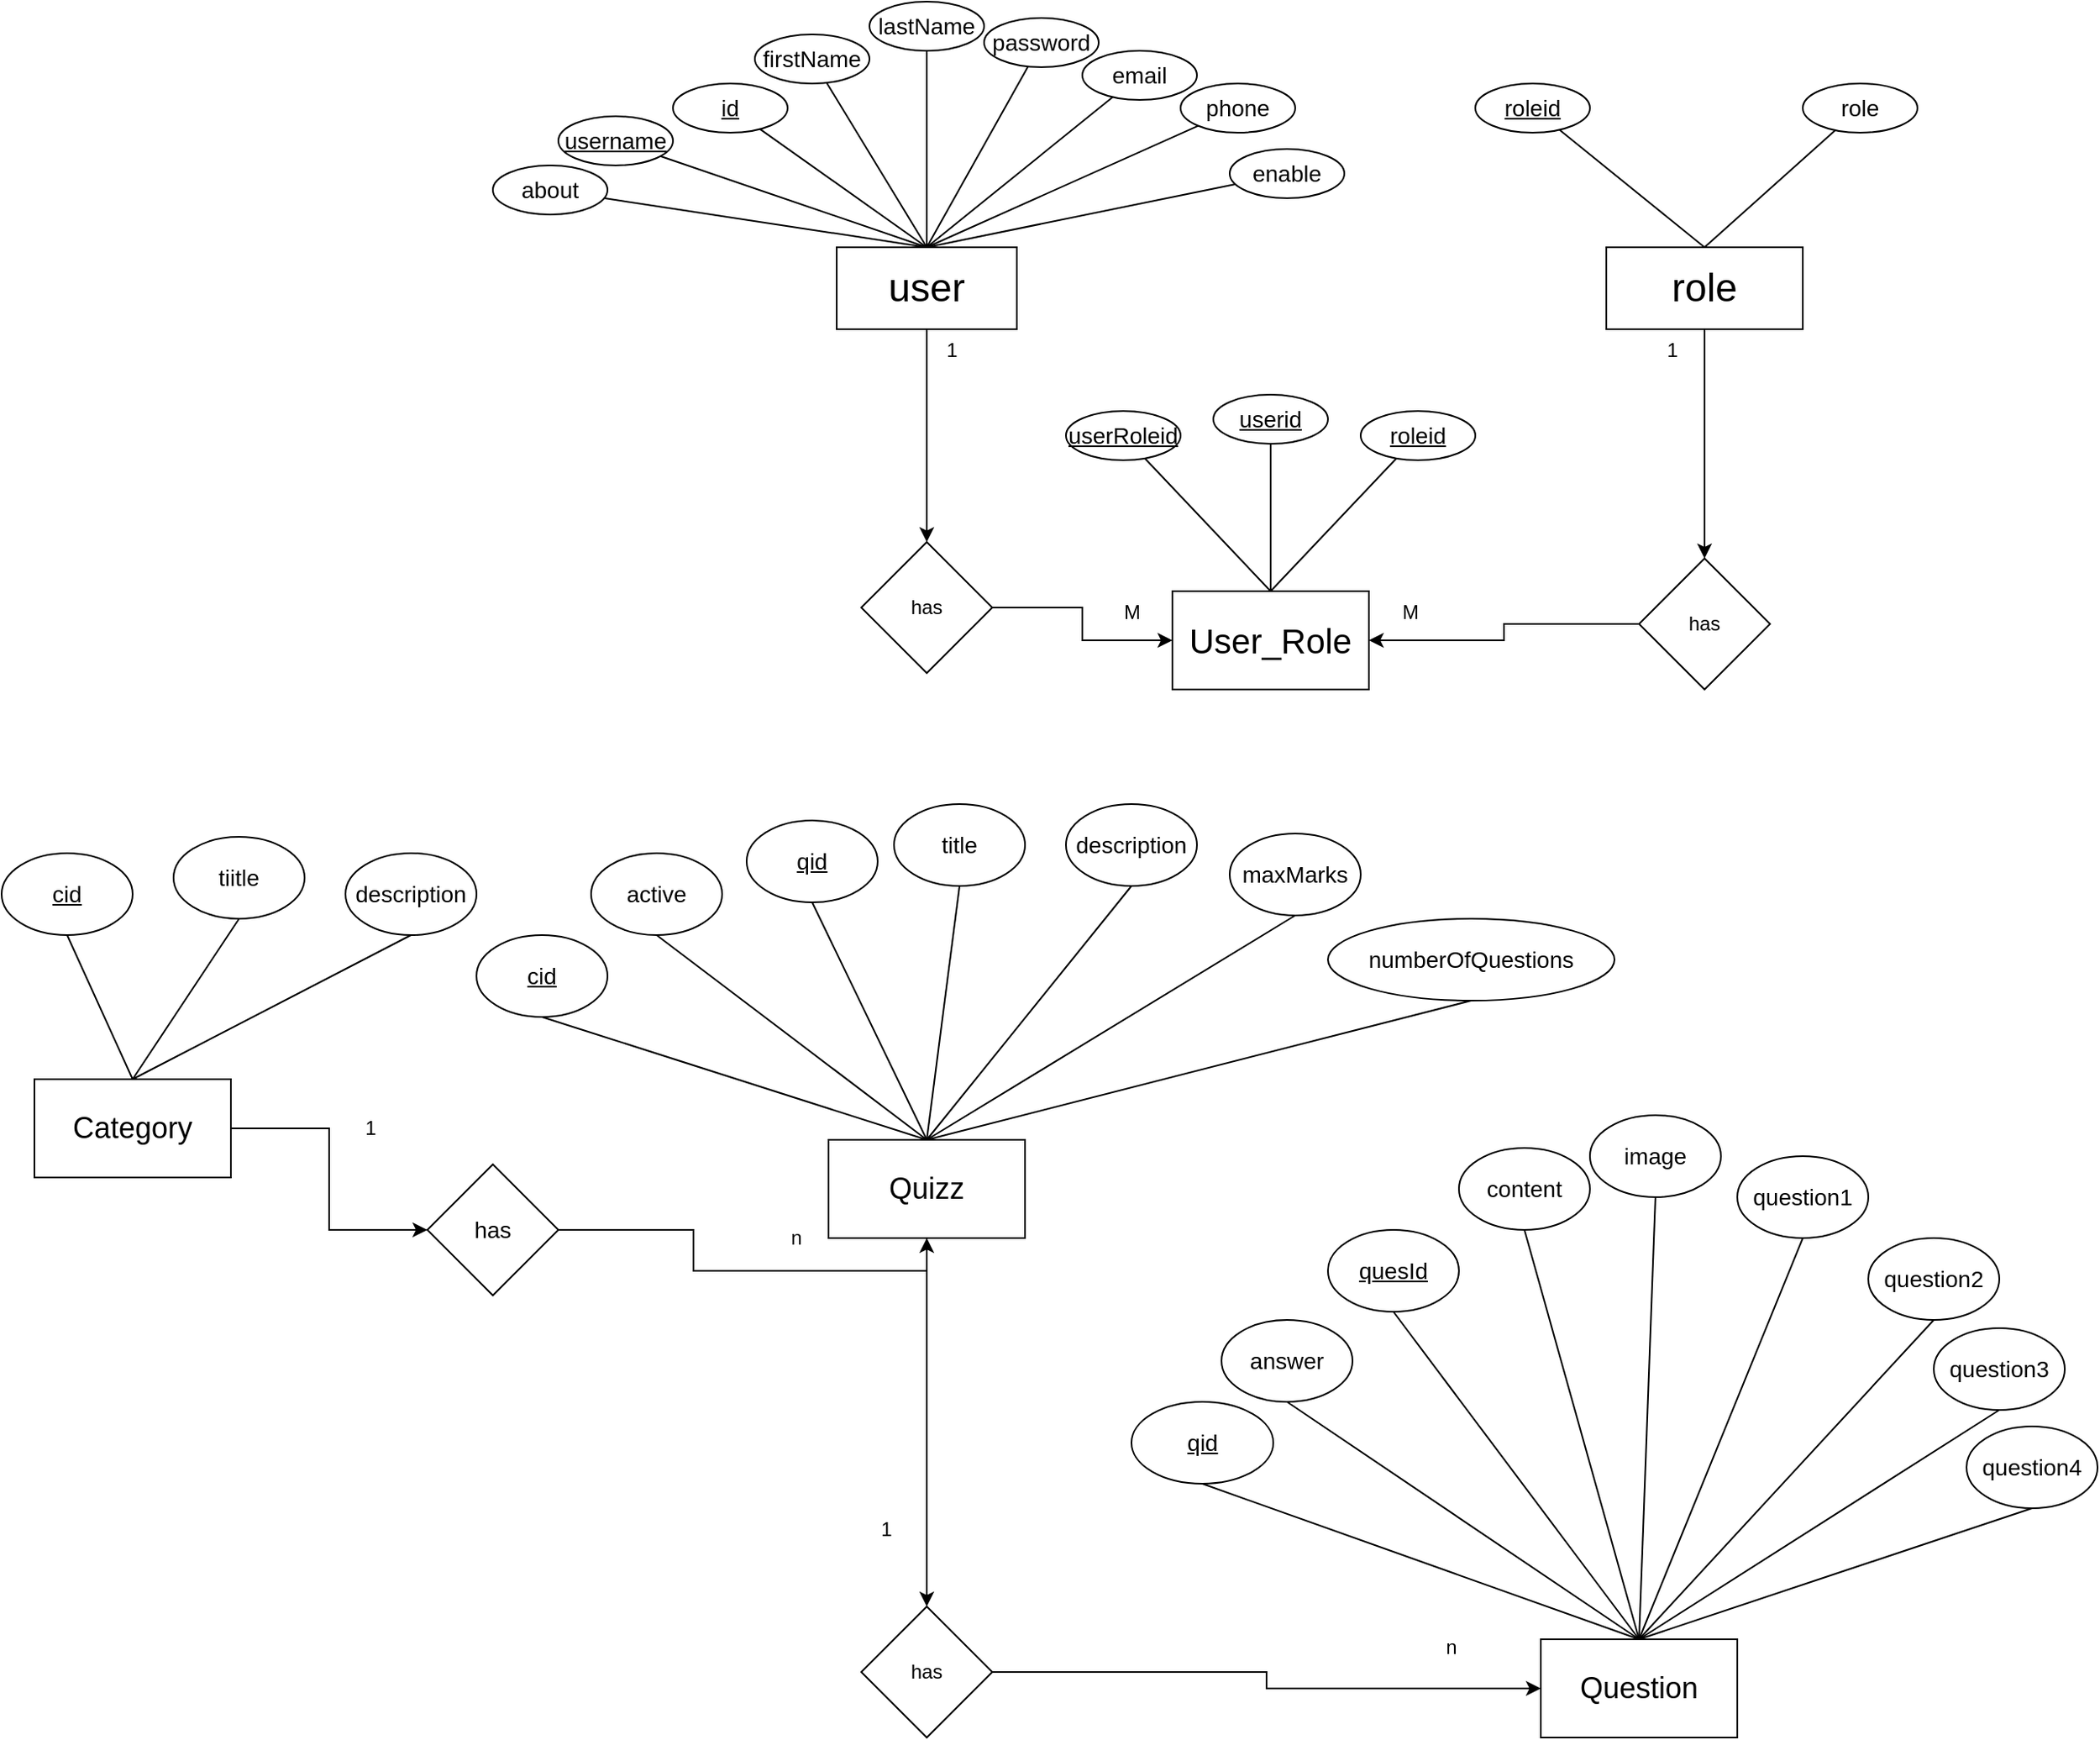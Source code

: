 <mxfile version="21.6.6" type="device">
  <diagram name="Page-1" id="e6RSpdZjhpwrV24wbYQw">
    <mxGraphModel dx="2161" dy="665" grid="1" gridSize="10" guides="1" tooltips="1" connect="1" arrows="1" fold="1" page="1" pageScale="1" pageWidth="850" pageHeight="1100" math="0" shadow="0">
      <root>
        <mxCell id="0" />
        <mxCell id="1" parent="0" />
        <mxCell id="nQUmndwmpVrXYL_q97KW-48" style="edgeStyle=orthogonalEdgeStyle;rounded=0;orthogonalLoop=1;jettySize=auto;html=1;entryX=0.5;entryY=0;entryDx=0;entryDy=0;" parent="1" source="nQUmndwmpVrXYL_q97KW-1" target="nQUmndwmpVrXYL_q97KW-36" edge="1">
          <mxGeometry relative="1" as="geometry" />
        </mxCell>
        <mxCell id="nQUmndwmpVrXYL_q97KW-1" value="&lt;font style=&quot;font-size: 24px;&quot;&gt;user&lt;/font&gt;" style="rounded=0;whiteSpace=wrap;html=1;" parent="1" vertex="1">
          <mxGeometry x="100" y="150" width="110" height="50" as="geometry" />
        </mxCell>
        <mxCell id="nQUmndwmpVrXYL_q97KW-2" value="&lt;u&gt;&lt;font style=&quot;font-size: 14px;&quot;&gt;id&lt;/font&gt;&lt;/u&gt;" style="ellipse;whiteSpace=wrap;html=1;" parent="1" vertex="1">
          <mxGeometry y="50" width="70" height="30" as="geometry" />
        </mxCell>
        <mxCell id="nQUmndwmpVrXYL_q97KW-3" value="" style="endArrow=none;html=1;rounded=0;exitX=0.5;exitY=0;exitDx=0;exitDy=0;" parent="1" source="nQUmndwmpVrXYL_q97KW-1" target="nQUmndwmpVrXYL_q97KW-2" edge="1">
          <mxGeometry width="50" height="50" relative="1" as="geometry">
            <mxPoint x="80" y="140" as="sourcePoint" />
            <mxPoint x="70" y="110" as="targetPoint" />
            <Array as="points" />
          </mxGeometry>
        </mxCell>
        <mxCell id="nQUmndwmpVrXYL_q97KW-4" value="&lt;font style=&quot;font-size: 14px;&quot;&gt;firstName&lt;/font&gt;" style="ellipse;whiteSpace=wrap;html=1;" parent="1" vertex="1">
          <mxGeometry x="50" y="20" width="70" height="30" as="geometry" />
        </mxCell>
        <mxCell id="nQUmndwmpVrXYL_q97KW-5" value="" style="endArrow=none;html=1;rounded=0;exitX=0.5;exitY=0;exitDx=0;exitDy=0;" parent="1" source="nQUmndwmpVrXYL_q97KW-1" target="nQUmndwmpVrXYL_q97KW-4" edge="1">
          <mxGeometry width="50" height="50" relative="1" as="geometry">
            <mxPoint x="120" y="130" as="sourcePoint" />
            <mxPoint x="140" y="80" as="targetPoint" />
            <Array as="points" />
          </mxGeometry>
        </mxCell>
        <mxCell id="nQUmndwmpVrXYL_q97KW-6" value="&lt;font style=&quot;font-size: 14px;&quot;&gt;lastName&lt;/font&gt;" style="ellipse;whiteSpace=wrap;html=1;" parent="1" vertex="1">
          <mxGeometry x="120" width="70" height="30" as="geometry" />
        </mxCell>
        <mxCell id="nQUmndwmpVrXYL_q97KW-7" value="" style="endArrow=none;html=1;rounded=0;exitX=0.5;exitY=0;exitDx=0;exitDy=0;" parent="1" source="nQUmndwmpVrXYL_q97KW-1" target="nQUmndwmpVrXYL_q97KW-6" edge="1">
          <mxGeometry width="50" height="50" relative="1" as="geometry">
            <mxPoint x="180" y="140" as="sourcePoint" />
            <mxPoint x="200" y="60" as="targetPoint" />
            <Array as="points" />
          </mxGeometry>
        </mxCell>
        <mxCell id="nQUmndwmpVrXYL_q97KW-8" value="&lt;font style=&quot;font-size: 14px;&quot;&gt;password&lt;/font&gt;" style="ellipse;whiteSpace=wrap;html=1;" parent="1" vertex="1">
          <mxGeometry x="190" y="10" width="70" height="30" as="geometry" />
        </mxCell>
        <mxCell id="nQUmndwmpVrXYL_q97KW-9" value="" style="endArrow=none;html=1;rounded=0;exitX=0.5;exitY=0;exitDx=0;exitDy=0;" parent="1" source="nQUmndwmpVrXYL_q97KW-1" target="nQUmndwmpVrXYL_q97KW-8" edge="1">
          <mxGeometry width="50" height="50" relative="1" as="geometry">
            <mxPoint x="210" y="130" as="sourcePoint" />
            <mxPoint x="270" y="50" as="targetPoint" />
            <Array as="points" />
          </mxGeometry>
        </mxCell>
        <mxCell id="nQUmndwmpVrXYL_q97KW-10" value="&lt;font style=&quot;font-size: 14px;&quot;&gt;email&lt;/font&gt;" style="ellipse;whiteSpace=wrap;html=1;" parent="1" vertex="1">
          <mxGeometry x="250" y="30" width="70" height="30" as="geometry" />
        </mxCell>
        <mxCell id="nQUmndwmpVrXYL_q97KW-11" value="" style="endArrow=none;html=1;rounded=0;exitX=0.5;exitY=0;exitDx=0;exitDy=0;" parent="1" source="nQUmndwmpVrXYL_q97KW-1" target="nQUmndwmpVrXYL_q97KW-10" edge="1">
          <mxGeometry width="50" height="50" relative="1" as="geometry">
            <mxPoint x="240" y="130" as="sourcePoint" />
            <mxPoint x="280" y="60" as="targetPoint" />
            <Array as="points" />
          </mxGeometry>
        </mxCell>
        <mxCell id="nQUmndwmpVrXYL_q97KW-12" value="&lt;font style=&quot;font-size: 14px;&quot;&gt;phone&lt;/font&gt;" style="ellipse;whiteSpace=wrap;html=1;" parent="1" vertex="1">
          <mxGeometry x="310" y="50" width="70" height="30" as="geometry" />
        </mxCell>
        <mxCell id="nQUmndwmpVrXYL_q97KW-13" value="" style="endArrow=none;html=1;rounded=0;exitX=0.5;exitY=0;exitDx=0;exitDy=0;" parent="1" source="nQUmndwmpVrXYL_q97KW-1" target="nQUmndwmpVrXYL_q97KW-12" edge="1">
          <mxGeometry width="50" height="50" relative="1" as="geometry">
            <mxPoint x="250" y="170" as="sourcePoint" />
            <mxPoint x="392" y="50" as="targetPoint" />
            <Array as="points" />
          </mxGeometry>
        </mxCell>
        <mxCell id="nQUmndwmpVrXYL_q97KW-14" value="&lt;font style=&quot;font-size: 14px;&quot;&gt;&lt;u&gt;username&lt;/u&gt;&lt;/font&gt;" style="ellipse;whiteSpace=wrap;html=1;" parent="1" vertex="1">
          <mxGeometry x="-70" y="70" width="70" height="30" as="geometry" />
        </mxCell>
        <mxCell id="nQUmndwmpVrXYL_q97KW-15" value="" style="endArrow=none;html=1;rounded=0;exitX=0.5;exitY=0;exitDx=0;exitDy=0;" parent="1" source="nQUmndwmpVrXYL_q97KW-1" target="nQUmndwmpVrXYL_q97KW-14" edge="1">
          <mxGeometry width="50" height="50" relative="1" as="geometry">
            <mxPoint x="60" y="170" as="sourcePoint" />
            <mxPoint x="402" y="60" as="targetPoint" />
            <Array as="points" />
          </mxGeometry>
        </mxCell>
        <mxCell id="nQUmndwmpVrXYL_q97KW-16" value="&lt;font style=&quot;font-size: 14px;&quot;&gt;enable&lt;/font&gt;" style="ellipse;whiteSpace=wrap;html=1;" parent="1" vertex="1">
          <mxGeometry x="340" y="90" width="70" height="30" as="geometry" />
        </mxCell>
        <mxCell id="nQUmndwmpVrXYL_q97KW-17" value="" style="endArrow=none;html=1;rounded=0;exitX=0.5;exitY=0;exitDx=0;exitDy=0;" parent="1" source="nQUmndwmpVrXYL_q97KW-1" target="nQUmndwmpVrXYL_q97KW-16" edge="1">
          <mxGeometry width="50" height="50" relative="1" as="geometry">
            <mxPoint x="280" y="170" as="sourcePoint" />
            <mxPoint x="507" y="50" as="targetPoint" />
            <Array as="points" />
          </mxGeometry>
        </mxCell>
        <mxCell id="nQUmndwmpVrXYL_q97KW-18" value="&lt;font style=&quot;font-size: 14px;&quot;&gt;about&lt;/font&gt;" style="ellipse;whiteSpace=wrap;html=1;" parent="1" vertex="1">
          <mxGeometry x="-110" y="100" width="70" height="30" as="geometry" />
        </mxCell>
        <mxCell id="nQUmndwmpVrXYL_q97KW-19" value="" style="endArrow=none;html=1;rounded=0;exitX=0.5;exitY=0;exitDx=0;exitDy=0;" parent="1" source="nQUmndwmpVrXYL_q97KW-1" target="nQUmndwmpVrXYL_q97KW-18" edge="1">
          <mxGeometry width="50" height="50" relative="1" as="geometry">
            <mxPoint x="147.5" y="190" as="sourcePoint" />
            <mxPoint x="394.5" y="100" as="targetPoint" />
            <Array as="points" />
          </mxGeometry>
        </mxCell>
        <mxCell id="nQUmndwmpVrXYL_q97KW-51" style="edgeStyle=orthogonalEdgeStyle;rounded=0;orthogonalLoop=1;jettySize=auto;html=1;" parent="1" source="nQUmndwmpVrXYL_q97KW-20" target="nQUmndwmpVrXYL_q97KW-49" edge="1">
          <mxGeometry relative="1" as="geometry" />
        </mxCell>
        <mxCell id="nQUmndwmpVrXYL_q97KW-20" value="&lt;font style=&quot;font-size: 24px;&quot;&gt;role&lt;/font&gt;" style="rounded=0;whiteSpace=wrap;html=1;" parent="1" vertex="1">
          <mxGeometry x="570" y="150" width="120" height="50" as="geometry" />
        </mxCell>
        <mxCell id="nQUmndwmpVrXYL_q97KW-21" value="&lt;u&gt;&lt;font style=&quot;font-size: 14px;&quot;&gt;roleid&lt;/font&gt;&lt;/u&gt;" style="ellipse;whiteSpace=wrap;html=1;" parent="1" vertex="1">
          <mxGeometry x="490" y="50" width="70" height="30" as="geometry" />
        </mxCell>
        <mxCell id="nQUmndwmpVrXYL_q97KW-22" value="" style="endArrow=none;html=1;rounded=0;exitX=0.5;exitY=0;exitDx=0;exitDy=0;" parent="1" source="nQUmndwmpVrXYL_q97KW-20" target="nQUmndwmpVrXYL_q97KW-21" edge="1">
          <mxGeometry width="50" height="50" relative="1" as="geometry">
            <mxPoint x="570" y="220" as="sourcePoint" />
            <mxPoint x="540" y="170" as="targetPoint" />
            <Array as="points" />
          </mxGeometry>
        </mxCell>
        <mxCell id="nQUmndwmpVrXYL_q97KW-23" value="&lt;span style=&quot;font-size: 14px;&quot;&gt;role&lt;/span&gt;" style="ellipse;whiteSpace=wrap;html=1;" parent="1" vertex="1">
          <mxGeometry x="690" y="50" width="70" height="30" as="geometry" />
        </mxCell>
        <mxCell id="nQUmndwmpVrXYL_q97KW-24" value="" style="endArrow=none;html=1;rounded=0;exitX=0.5;exitY=0;exitDx=0;exitDy=0;" parent="1" source="nQUmndwmpVrXYL_q97KW-20" target="nQUmndwmpVrXYL_q97KW-23" edge="1">
          <mxGeometry width="50" height="50" relative="1" as="geometry">
            <mxPoint x="700" y="220" as="sourcePoint" />
            <mxPoint x="670" y="170" as="targetPoint" />
            <Array as="points" />
          </mxGeometry>
        </mxCell>
        <mxCell id="nQUmndwmpVrXYL_q97KW-26" value="&lt;font style=&quot;font-size: 21px;&quot;&gt;User_Role&lt;/font&gt;" style="rounded=0;whiteSpace=wrap;html=1;" parent="1" vertex="1">
          <mxGeometry x="305" y="360" width="120" height="60" as="geometry" />
        </mxCell>
        <mxCell id="nQUmndwmpVrXYL_q97KW-29" value="&lt;u&gt;&lt;font style=&quot;font-size: 14px;&quot;&gt;userid&lt;/font&gt;&lt;/u&gt;" style="ellipse;whiteSpace=wrap;html=1;" parent="1" vertex="1">
          <mxGeometry x="330" y="240" width="70" height="30" as="geometry" />
        </mxCell>
        <mxCell id="nQUmndwmpVrXYL_q97KW-30" value="" style="endArrow=none;html=1;rounded=0;exitX=0.5;exitY=0;exitDx=0;exitDy=0;" parent="1" source="nQUmndwmpVrXYL_q97KW-26" target="nQUmndwmpVrXYL_q97KW-29" edge="1">
          <mxGeometry width="50" height="50" relative="1" as="geometry">
            <mxPoint x="400" y="280" as="sourcePoint" />
            <mxPoint x="550" y="180" as="targetPoint" />
            <Array as="points" />
          </mxGeometry>
        </mxCell>
        <mxCell id="nQUmndwmpVrXYL_q97KW-31" value="&lt;u&gt;&lt;font style=&quot;font-size: 14px;&quot;&gt;userRoleid&lt;/font&gt;&lt;/u&gt;" style="ellipse;whiteSpace=wrap;html=1;" parent="1" vertex="1">
          <mxGeometry x="240" y="250" width="70" height="30" as="geometry" />
        </mxCell>
        <mxCell id="nQUmndwmpVrXYL_q97KW-32" value="" style="endArrow=none;html=1;rounded=0;exitX=0.5;exitY=0;exitDx=0;exitDy=0;" parent="1" source="nQUmndwmpVrXYL_q97KW-26" target="nQUmndwmpVrXYL_q97KW-31" edge="1">
          <mxGeometry width="50" height="50" relative="1" as="geometry">
            <mxPoint x="360" y="370" as="sourcePoint" />
            <mxPoint x="270" y="380" as="targetPoint" />
            <Array as="points" />
          </mxGeometry>
        </mxCell>
        <mxCell id="nQUmndwmpVrXYL_q97KW-34" value="&lt;u&gt;&lt;font style=&quot;font-size: 14px;&quot;&gt;roleid&lt;/font&gt;&lt;/u&gt;" style="ellipse;whiteSpace=wrap;html=1;" parent="1" vertex="1">
          <mxGeometry x="420" y="250" width="70" height="30" as="geometry" />
        </mxCell>
        <mxCell id="nQUmndwmpVrXYL_q97KW-35" value="" style="endArrow=none;html=1;rounded=0;exitX=0.5;exitY=0;exitDx=0;exitDy=0;" parent="1" source="nQUmndwmpVrXYL_q97KW-26" target="nQUmndwmpVrXYL_q97KW-34" edge="1">
          <mxGeometry width="50" height="50" relative="1" as="geometry">
            <mxPoint x="445" y="370" as="sourcePoint" />
            <mxPoint x="630" y="190" as="targetPoint" />
            <Array as="points" />
          </mxGeometry>
        </mxCell>
        <mxCell id="nQUmndwmpVrXYL_q97KW-37" value="" style="edgeStyle=orthogonalEdgeStyle;rounded=0;orthogonalLoop=1;jettySize=auto;html=1;" parent="1" source="nQUmndwmpVrXYL_q97KW-36" target="nQUmndwmpVrXYL_q97KW-26" edge="1">
          <mxGeometry relative="1" as="geometry" />
        </mxCell>
        <mxCell id="nQUmndwmpVrXYL_q97KW-36" value="has" style="rhombus;whiteSpace=wrap;html=1;" parent="1" vertex="1">
          <mxGeometry x="115" y="330" width="80" height="80" as="geometry" />
        </mxCell>
        <mxCell id="nQUmndwmpVrXYL_q97KW-50" style="edgeStyle=orthogonalEdgeStyle;rounded=0;orthogonalLoop=1;jettySize=auto;html=1;entryX=1;entryY=0.5;entryDx=0;entryDy=0;" parent="1" source="nQUmndwmpVrXYL_q97KW-49" target="nQUmndwmpVrXYL_q97KW-26" edge="1">
          <mxGeometry relative="1" as="geometry" />
        </mxCell>
        <mxCell id="nQUmndwmpVrXYL_q97KW-49" value="has" style="rhombus;whiteSpace=wrap;html=1;" parent="1" vertex="1">
          <mxGeometry x="590" y="340" width="80" height="80" as="geometry" />
        </mxCell>
        <mxCell id="nQUmndwmpVrXYL_q97KW-52" value="1" style="text;html=1;align=center;verticalAlign=middle;resizable=0;points=[];autosize=1;strokeColor=none;fillColor=none;" parent="1" vertex="1">
          <mxGeometry x="155" y="198" width="30" height="30" as="geometry" />
        </mxCell>
        <mxCell id="nQUmndwmpVrXYL_q97KW-53" value="M" style="text;html=1;align=center;verticalAlign=middle;resizable=0;points=[];autosize=1;strokeColor=none;fillColor=none;" parent="1" vertex="1">
          <mxGeometry x="265" y="358" width="30" height="30" as="geometry" />
        </mxCell>
        <mxCell id="nQUmndwmpVrXYL_q97KW-54" value="1" style="text;html=1;align=center;verticalAlign=middle;resizable=0;points=[];autosize=1;strokeColor=none;fillColor=none;" parent="1" vertex="1">
          <mxGeometry x="595" y="198" width="30" height="30" as="geometry" />
        </mxCell>
        <mxCell id="nQUmndwmpVrXYL_q97KW-55" value="M" style="text;html=1;align=center;verticalAlign=middle;resizable=0;points=[];autosize=1;strokeColor=none;fillColor=none;" parent="1" vertex="1">
          <mxGeometry x="435" y="358" width="30" height="30" as="geometry" />
        </mxCell>
        <mxCell id="7S7_Ay9Lple5u5DJhQXT-35" style="edgeStyle=orthogonalEdgeStyle;rounded=0;orthogonalLoop=1;jettySize=auto;html=1;entryX=0;entryY=0.5;entryDx=0;entryDy=0;" edge="1" parent="1" source="7S7_Ay9Lple5u5DJhQXT-2" target="7S7_Ay9Lple5u5DJhQXT-30">
          <mxGeometry relative="1" as="geometry" />
        </mxCell>
        <mxCell id="7S7_Ay9Lple5u5DJhQXT-2" value="&lt;font style=&quot;font-size: 18px;&quot;&gt;Category&lt;/font&gt;" style="whiteSpace=wrap;html=1;" vertex="1" parent="1">
          <mxGeometry x="-390" y="658" width="120" height="60" as="geometry" />
        </mxCell>
        <mxCell id="7S7_Ay9Lple5u5DJhQXT-3" value="&lt;font style=&quot;font-size: 14px;&quot;&gt;&lt;u&gt;cid&lt;/u&gt;&lt;/font&gt;" style="ellipse;whiteSpace=wrap;html=1;" vertex="1" parent="1">
          <mxGeometry x="-410" y="520" width="80" height="50" as="geometry" />
        </mxCell>
        <mxCell id="7S7_Ay9Lple5u5DJhQXT-5" value="" style="endArrow=none;html=1;rounded=0;exitX=0.5;exitY=1;exitDx=0;exitDy=0;entryX=0.5;entryY=0;entryDx=0;entryDy=0;" edge="1" parent="1" source="7S7_Ay9Lple5u5DJhQXT-3" target="7S7_Ay9Lple5u5DJhQXT-2">
          <mxGeometry width="50" height="50" relative="1" as="geometry">
            <mxPoint x="-340" y="600" as="sourcePoint" />
            <mxPoint x="-290" y="640" as="targetPoint" />
          </mxGeometry>
        </mxCell>
        <mxCell id="7S7_Ay9Lple5u5DJhQXT-7" value="&lt;font style=&quot;font-size: 14px;&quot;&gt;description&lt;/font&gt;" style="ellipse;whiteSpace=wrap;html=1;" vertex="1" parent="1">
          <mxGeometry x="-200" y="520" width="80" height="50" as="geometry" />
        </mxCell>
        <mxCell id="7S7_Ay9Lple5u5DJhQXT-8" value="" style="endArrow=none;html=1;rounded=0;exitX=0.5;exitY=1;exitDx=0;exitDy=0;entryX=0.5;entryY=0;entryDx=0;entryDy=0;" edge="1" source="7S7_Ay9Lple5u5DJhQXT-7" parent="1" target="7S7_Ay9Lple5u5DJhQXT-2">
          <mxGeometry width="50" height="50" relative="1" as="geometry">
            <mxPoint x="-190" y="590" as="sourcePoint" />
            <mxPoint x="-260" y="640" as="targetPoint" />
          </mxGeometry>
        </mxCell>
        <mxCell id="7S7_Ay9Lple5u5DJhQXT-9" value="&lt;font style=&quot;font-size: 14px;&quot;&gt;tiitle&lt;/font&gt;" style="ellipse;whiteSpace=wrap;html=1;" vertex="1" parent="1">
          <mxGeometry x="-305" y="510" width="80" height="50" as="geometry" />
        </mxCell>
        <mxCell id="7S7_Ay9Lple5u5DJhQXT-10" value="" style="endArrow=none;html=1;rounded=0;exitX=0.5;exitY=1;exitDx=0;exitDy=0;entryX=0.5;entryY=0;entryDx=0;entryDy=0;" edge="1" source="7S7_Ay9Lple5u5DJhQXT-9" parent="1" target="7S7_Ay9Lple5u5DJhQXT-2">
          <mxGeometry width="50" height="50" relative="1" as="geometry">
            <mxPoint y="585" as="sourcePoint" />
            <mxPoint x="-290" y="660" as="targetPoint" />
          </mxGeometry>
        </mxCell>
        <mxCell id="7S7_Ay9Lple5u5DJhQXT-68" style="edgeStyle=orthogonalEdgeStyle;rounded=0;orthogonalLoop=1;jettySize=auto;html=1;entryX=0.5;entryY=0;entryDx=0;entryDy=0;" edge="1" parent="1" source="7S7_Ay9Lple5u5DJhQXT-13" target="7S7_Ay9Lple5u5DJhQXT-66">
          <mxGeometry relative="1" as="geometry" />
        </mxCell>
        <mxCell id="7S7_Ay9Lple5u5DJhQXT-13" value="&lt;font style=&quot;font-size: 18px;&quot;&gt;Quizz&lt;/font&gt;" style="whiteSpace=wrap;html=1;" vertex="1" parent="1">
          <mxGeometry x="95" y="695" width="120" height="60" as="geometry" />
        </mxCell>
        <mxCell id="7S7_Ay9Lple5u5DJhQXT-14" value="&lt;font style=&quot;font-size: 14px;&quot;&gt;&lt;u&gt;qid&lt;/u&gt;&lt;/font&gt;" style="ellipse;whiteSpace=wrap;html=1;" vertex="1" parent="1">
          <mxGeometry x="45" y="500" width="80" height="50" as="geometry" />
        </mxCell>
        <mxCell id="7S7_Ay9Lple5u5DJhQXT-15" value="" style="endArrow=none;html=1;rounded=0;exitX=0.5;exitY=1;exitDx=0;exitDy=0;entryX=0.5;entryY=0;entryDx=0;entryDy=0;" edge="1" source="7S7_Ay9Lple5u5DJhQXT-14" parent="1" target="7S7_Ay9Lple5u5DJhQXT-13">
          <mxGeometry width="50" height="50" relative="1" as="geometry">
            <mxPoint x="212.25" y="618" as="sourcePoint" />
            <mxPoint x="292.25" y="658" as="targetPoint" />
          </mxGeometry>
        </mxCell>
        <mxCell id="7S7_Ay9Lple5u5DJhQXT-16" value="&lt;font style=&quot;font-size: 14px;&quot;&gt;title&lt;/font&gt;" style="ellipse;whiteSpace=wrap;html=1;" vertex="1" parent="1">
          <mxGeometry x="135" y="490" width="80" height="50" as="geometry" />
        </mxCell>
        <mxCell id="7S7_Ay9Lple5u5DJhQXT-17" value="" style="endArrow=none;html=1;rounded=0;exitX=0.5;exitY=1;exitDx=0;exitDy=0;entryX=0.5;entryY=0;entryDx=0;entryDy=0;" edge="1" source="7S7_Ay9Lple5u5DJhQXT-16" parent="1" target="7S7_Ay9Lple5u5DJhQXT-13">
          <mxGeometry width="50" height="50" relative="1" as="geometry">
            <mxPoint x="222.25" y="628" as="sourcePoint" />
            <mxPoint x="292.25" y="658" as="targetPoint" />
          </mxGeometry>
        </mxCell>
        <mxCell id="7S7_Ay9Lple5u5DJhQXT-18" value="&lt;font style=&quot;font-size: 14px;&quot;&gt;description&lt;/font&gt;" style="ellipse;whiteSpace=wrap;html=1;" vertex="1" parent="1">
          <mxGeometry x="240" y="490" width="80" height="50" as="geometry" />
        </mxCell>
        <mxCell id="7S7_Ay9Lple5u5DJhQXT-19" value="" style="endArrow=none;html=1;rounded=0;exitX=0.5;exitY=1;exitDx=0;exitDy=0;entryX=0.5;entryY=0;entryDx=0;entryDy=0;" edge="1" source="7S7_Ay9Lple5u5DJhQXT-18" parent="1" target="7S7_Ay9Lple5u5DJhQXT-13">
          <mxGeometry width="50" height="50" relative="1" as="geometry">
            <mxPoint x="362.25" y="608" as="sourcePoint" />
            <mxPoint x="290" y="700" as="targetPoint" />
          </mxGeometry>
        </mxCell>
        <mxCell id="7S7_Ay9Lple5u5DJhQXT-20" value="&lt;font style=&quot;font-size: 14px;&quot;&gt;maxMarks&lt;/font&gt;" style="ellipse;whiteSpace=wrap;html=1;" vertex="1" parent="1">
          <mxGeometry x="340" y="508" width="80" height="50" as="geometry" />
        </mxCell>
        <mxCell id="7S7_Ay9Lple5u5DJhQXT-21" value="" style="endArrow=none;html=1;rounded=0;exitX=0.5;exitY=1;exitDx=0;exitDy=0;entryX=0.5;entryY=0;entryDx=0;entryDy=0;" edge="1" source="7S7_Ay9Lple5u5DJhQXT-20" parent="1" target="7S7_Ay9Lple5u5DJhQXT-13">
          <mxGeometry width="50" height="50" relative="1" as="geometry">
            <mxPoint x="372.25" y="618" as="sourcePoint" />
            <mxPoint x="292.25" y="658" as="targetPoint" />
          </mxGeometry>
        </mxCell>
        <mxCell id="7S7_Ay9Lple5u5DJhQXT-22" value="&lt;font style=&quot;font-size: 14px;&quot;&gt;numberOfQuestions&lt;/font&gt;" style="ellipse;whiteSpace=wrap;html=1;" vertex="1" parent="1">
          <mxGeometry x="400" y="560" width="175" height="50" as="geometry" />
        </mxCell>
        <mxCell id="7S7_Ay9Lple5u5DJhQXT-23" value="" style="endArrow=none;html=1;rounded=0;exitX=0.5;exitY=1;exitDx=0;exitDy=0;entryX=0.5;entryY=0;entryDx=0;entryDy=0;" edge="1" source="7S7_Ay9Lple5u5DJhQXT-22" parent="1" target="7S7_Ay9Lple5u5DJhQXT-13">
          <mxGeometry width="50" height="50" relative="1" as="geometry">
            <mxPoint x="492.25" y="583" as="sourcePoint" />
            <mxPoint x="292.25" y="658" as="targetPoint" />
          </mxGeometry>
        </mxCell>
        <mxCell id="7S7_Ay9Lple5u5DJhQXT-26" value="&lt;span style=&quot;font-size: 14px;&quot;&gt;active&lt;/span&gt;" style="ellipse;whiteSpace=wrap;html=1;" vertex="1" parent="1">
          <mxGeometry x="-50" y="520" width="80" height="50" as="geometry" />
        </mxCell>
        <mxCell id="7S7_Ay9Lple5u5DJhQXT-27" value="" style="endArrow=none;html=1;rounded=0;exitX=0.5;exitY=1;exitDx=0;exitDy=0;entryX=0.5;entryY=0;entryDx=0;entryDy=0;" edge="1" source="7S7_Ay9Lple5u5DJhQXT-26" parent="1" target="7S7_Ay9Lple5u5DJhQXT-13">
          <mxGeometry width="50" height="50" relative="1" as="geometry">
            <mxPoint x="547.25" y="648" as="sourcePoint" />
            <mxPoint x="487.25" y="698" as="targetPoint" />
          </mxGeometry>
        </mxCell>
        <mxCell id="7S7_Ay9Lple5u5DJhQXT-28" value="&lt;span style=&quot;font-size: 14px;&quot;&gt;&lt;u&gt;cid&lt;/u&gt;&lt;/span&gt;" style="ellipse;whiteSpace=wrap;html=1;" vertex="1" parent="1">
          <mxGeometry x="-120" y="570" width="80" height="50" as="geometry" />
        </mxCell>
        <mxCell id="7S7_Ay9Lple5u5DJhQXT-29" value="" style="endArrow=none;html=1;rounded=0;exitX=0.5;exitY=1;exitDx=0;exitDy=0;entryX=0.5;entryY=0;entryDx=0;entryDy=0;" edge="1" source="7S7_Ay9Lple5u5DJhQXT-28" parent="1" target="7S7_Ay9Lple5u5DJhQXT-13">
          <mxGeometry width="50" height="50" relative="1" as="geometry">
            <mxPoint x="475.25" y="698" as="sourcePoint" />
            <mxPoint x="292.25" y="658" as="targetPoint" />
          </mxGeometry>
        </mxCell>
        <mxCell id="7S7_Ay9Lple5u5DJhQXT-37" style="edgeStyle=orthogonalEdgeStyle;rounded=0;orthogonalLoop=1;jettySize=auto;html=1;entryX=0.5;entryY=1;entryDx=0;entryDy=0;" edge="1" parent="1" source="7S7_Ay9Lple5u5DJhQXT-30" target="7S7_Ay9Lple5u5DJhQXT-13">
          <mxGeometry relative="1" as="geometry" />
        </mxCell>
        <mxCell id="7S7_Ay9Lple5u5DJhQXT-30" value="&lt;font style=&quot;font-size: 14px;&quot;&gt;has&lt;/font&gt;" style="rhombus;whiteSpace=wrap;html=1;" vertex="1" parent="1">
          <mxGeometry x="-150" y="710" width="80" height="80" as="geometry" />
        </mxCell>
        <mxCell id="7S7_Ay9Lple5u5DJhQXT-36" value="1" style="text;html=1;align=center;verticalAlign=middle;resizable=0;points=[];autosize=1;strokeColor=none;fillColor=none;" vertex="1" parent="1">
          <mxGeometry x="-200" y="673" width="30" height="30" as="geometry" />
        </mxCell>
        <mxCell id="7S7_Ay9Lple5u5DJhQXT-38" value="n" style="text;html=1;align=center;verticalAlign=middle;resizable=0;points=[];autosize=1;strokeColor=none;fillColor=none;" vertex="1" parent="1">
          <mxGeometry x="60" y="740" width="30" height="30" as="geometry" />
        </mxCell>
        <mxCell id="7S7_Ay9Lple5u5DJhQXT-39" value="&lt;font style=&quot;font-size: 18px;&quot;&gt;Question&lt;/font&gt;" style="whiteSpace=wrap;html=1;" vertex="1" parent="1">
          <mxGeometry x="530" y="1000" width="120" height="60" as="geometry" />
        </mxCell>
        <mxCell id="7S7_Ay9Lple5u5DJhQXT-40" value="&lt;font style=&quot;font-size: 14px;&quot;&gt;&lt;u&gt;quesId&lt;/u&gt;&lt;/font&gt;" style="ellipse;whiteSpace=wrap;html=1;" vertex="1" parent="1">
          <mxGeometry x="400" y="750" width="80" height="50" as="geometry" />
        </mxCell>
        <mxCell id="7S7_Ay9Lple5u5DJhQXT-41" value="" style="endArrow=none;html=1;rounded=0;exitX=0.5;exitY=1;exitDx=0;exitDy=0;entryX=0.5;entryY=0;entryDx=0;entryDy=0;" edge="1" source="7S7_Ay9Lple5u5DJhQXT-40" parent="1" target="7S7_Ay9Lple5u5DJhQXT-39">
          <mxGeometry width="50" height="50" relative="1" as="geometry">
            <mxPoint x="475" y="878" as="sourcePoint" />
            <mxPoint x="555" y="918" as="targetPoint" />
          </mxGeometry>
        </mxCell>
        <mxCell id="7S7_Ay9Lple5u5DJhQXT-42" value="" style="endArrow=none;html=1;rounded=0;exitX=0.5;exitY=1;exitDx=0;exitDy=0;entryX=0.5;entryY=0;entryDx=0;entryDy=0;" edge="1" source="7S7_Ay9Lple5u5DJhQXT-43" parent="1" target="7S7_Ay9Lple5u5DJhQXT-39">
          <mxGeometry width="50" height="50" relative="1" as="geometry">
            <mxPoint x="580" y="858" as="sourcePoint" />
            <mxPoint x="510" y="890" as="targetPoint" />
          </mxGeometry>
        </mxCell>
        <mxCell id="7S7_Ay9Lple5u5DJhQXT-43" value="&lt;span style=&quot;font-size: 14px;&quot;&gt;content&lt;/span&gt;" style="ellipse;whiteSpace=wrap;html=1;" vertex="1" parent="1">
          <mxGeometry x="480" y="700" width="80" height="50" as="geometry" />
        </mxCell>
        <mxCell id="7S7_Ay9Lple5u5DJhQXT-46" value="&lt;span style=&quot;font-size: 14px;&quot;&gt;image&lt;/span&gt;" style="ellipse;whiteSpace=wrap;html=1;" vertex="1" parent="1">
          <mxGeometry x="560" y="680" width="80" height="50" as="geometry" />
        </mxCell>
        <mxCell id="7S7_Ay9Lple5u5DJhQXT-47" value="" style="endArrow=none;html=1;rounded=0;exitX=0.5;exitY=1;exitDx=0;exitDy=0;entryX=0.5;entryY=0;entryDx=0;entryDy=0;" edge="1" source="7S7_Ay9Lple5u5DJhQXT-46" parent="1" target="7S7_Ay9Lple5u5DJhQXT-39">
          <mxGeometry width="50" height="50" relative="1" as="geometry">
            <mxPoint x="590" y="868" as="sourcePoint" />
            <mxPoint x="510" y="890" as="targetPoint" />
          </mxGeometry>
        </mxCell>
        <mxCell id="7S7_Ay9Lple5u5DJhQXT-51" value="&lt;font style=&quot;font-size: 14px;&quot;&gt;question2&lt;/font&gt;" style="ellipse;whiteSpace=wrap;html=1;" vertex="1" parent="1">
          <mxGeometry x="730" y="755" width="80" height="50" as="geometry" />
        </mxCell>
        <mxCell id="7S7_Ay9Lple5u5DJhQXT-52" value="" style="endArrow=none;html=1;rounded=0;exitX=0.5;exitY=1;exitDx=0;exitDy=0;entryX=0.5;entryY=0;entryDx=0;entryDy=0;" edge="1" source="7S7_Ay9Lple5u5DJhQXT-51" parent="1" target="7S7_Ay9Lple5u5DJhQXT-39">
          <mxGeometry width="50" height="50" relative="1" as="geometry">
            <mxPoint x="720" y="868" as="sourcePoint" />
            <mxPoint x="650" y="900" as="targetPoint" />
          </mxGeometry>
        </mxCell>
        <mxCell id="7S7_Ay9Lple5u5DJhQXT-53" value="&lt;span style=&quot;font-size: 14px;&quot;&gt;question1&lt;/span&gt;" style="ellipse;whiteSpace=wrap;html=1;" vertex="1" parent="1">
          <mxGeometry x="650" y="705" width="80" height="50" as="geometry" />
        </mxCell>
        <mxCell id="7S7_Ay9Lple5u5DJhQXT-54" value="" style="endArrow=none;html=1;rounded=0;exitX=0.5;exitY=1;exitDx=0;exitDy=0;entryX=0.5;entryY=0;entryDx=0;entryDy=0;" edge="1" source="7S7_Ay9Lple5u5DJhQXT-53" parent="1" target="7S7_Ay9Lple5u5DJhQXT-39">
          <mxGeometry width="50" height="50" relative="1" as="geometry">
            <mxPoint x="730" y="878" as="sourcePoint" />
            <mxPoint x="660" y="910" as="targetPoint" />
          </mxGeometry>
        </mxCell>
        <mxCell id="7S7_Ay9Lple5u5DJhQXT-55" value="&lt;font style=&quot;font-size: 14px;&quot;&gt;question3&lt;/font&gt;" style="ellipse;whiteSpace=wrap;html=1;" vertex="1" parent="1">
          <mxGeometry x="770" y="810" width="80" height="50" as="geometry" />
        </mxCell>
        <mxCell id="7S7_Ay9Lple5u5DJhQXT-56" value="" style="endArrow=none;html=1;rounded=0;exitX=0.5;exitY=1;exitDx=0;exitDy=0;entryX=0.5;entryY=0;entryDx=0;entryDy=0;" edge="1" source="7S7_Ay9Lple5u5DJhQXT-55" parent="1" target="7S7_Ay9Lple5u5DJhQXT-39">
          <mxGeometry width="50" height="50" relative="1" as="geometry">
            <mxPoint x="810" y="861" as="sourcePoint" />
            <mxPoint x="740" y="893" as="targetPoint" />
          </mxGeometry>
        </mxCell>
        <mxCell id="7S7_Ay9Lple5u5DJhQXT-57" value="" style="endArrow=none;html=1;rounded=0;exitX=0.5;exitY=1;exitDx=0;exitDy=0;entryX=0.5;entryY=0;entryDx=0;entryDy=0;" edge="1" source="7S7_Ay9Lple5u5DJhQXT-58" parent="1" target="7S7_Ay9Lple5u5DJhQXT-39">
          <mxGeometry width="50" height="50" relative="1" as="geometry">
            <mxPoint x="820" y="871" as="sourcePoint" />
            <mxPoint x="660" y="1030" as="targetPoint" />
          </mxGeometry>
        </mxCell>
        <mxCell id="7S7_Ay9Lple5u5DJhQXT-58" value="&lt;font style=&quot;font-size: 14px;&quot;&gt;question4&lt;/font&gt;" style="ellipse;whiteSpace=wrap;html=1;" vertex="1" parent="1">
          <mxGeometry x="790" y="870" width="80" height="50" as="geometry" />
        </mxCell>
        <mxCell id="7S7_Ay9Lple5u5DJhQXT-59" value="" style="endArrow=none;html=1;rounded=0;exitX=0.5;exitY=1;exitDx=0;exitDy=0;entryX=0.5;entryY=0;entryDx=0;entryDy=0;" edge="1" source="7S7_Ay9Lple5u5DJhQXT-60" parent="1" target="7S7_Ay9Lple5u5DJhQXT-39">
          <mxGeometry width="50" height="50" relative="1" as="geometry">
            <mxPoint x="295" y="981" as="sourcePoint" />
            <mxPoint x="225" y="1013" as="targetPoint" />
          </mxGeometry>
        </mxCell>
        <mxCell id="7S7_Ay9Lple5u5DJhQXT-60" value="&lt;span style=&quot;font-size: 14px;&quot;&gt;answer&lt;/span&gt;" style="ellipse;whiteSpace=wrap;html=1;" vertex="1" parent="1">
          <mxGeometry x="335" y="805" width="80" height="50" as="geometry" />
        </mxCell>
        <mxCell id="7S7_Ay9Lple5u5DJhQXT-61" value="&lt;span style=&quot;font-size: 14px;&quot;&gt;&lt;u&gt;qid&lt;/u&gt;&lt;/span&gt;" style="ellipse;whiteSpace=wrap;html=1;" vertex="1" parent="1">
          <mxGeometry x="280" y="855" width="86.62" height="50" as="geometry" />
        </mxCell>
        <mxCell id="7S7_Ay9Lple5u5DJhQXT-62" value="" style="endArrow=none;html=1;rounded=0;exitX=0.5;exitY=1;exitDx=0;exitDy=0;entryX=0.5;entryY=0;entryDx=0;entryDy=0;" edge="1" source="7S7_Ay9Lple5u5DJhQXT-61" parent="1" target="7S7_Ay9Lple5u5DJhQXT-39">
          <mxGeometry width="50" height="50" relative="1" as="geometry">
            <mxPoint x="249.44" y="1031" as="sourcePoint" />
            <mxPoint x="553.31" y="990" as="targetPoint" />
          </mxGeometry>
        </mxCell>
        <mxCell id="7S7_Ay9Lple5u5DJhQXT-69" style="edgeStyle=orthogonalEdgeStyle;rounded=0;orthogonalLoop=1;jettySize=auto;html=1;entryX=0;entryY=0.5;entryDx=0;entryDy=0;" edge="1" parent="1" source="7S7_Ay9Lple5u5DJhQXT-66" target="7S7_Ay9Lple5u5DJhQXT-39">
          <mxGeometry relative="1" as="geometry" />
        </mxCell>
        <mxCell id="7S7_Ay9Lple5u5DJhQXT-66" value="has" style="rhombus;whiteSpace=wrap;html=1;" vertex="1" parent="1">
          <mxGeometry x="115" y="980" width="80" height="80" as="geometry" />
        </mxCell>
        <mxCell id="7S7_Ay9Lple5u5DJhQXT-70" value="1" style="text;html=1;align=center;verticalAlign=middle;resizable=0;points=[];autosize=1;strokeColor=none;fillColor=none;" vertex="1" parent="1">
          <mxGeometry x="115" y="918" width="30" height="30" as="geometry" />
        </mxCell>
        <mxCell id="7S7_Ay9Lple5u5DJhQXT-71" value="n" style="text;html=1;align=center;verticalAlign=middle;resizable=0;points=[];autosize=1;strokeColor=none;fillColor=none;" vertex="1" parent="1">
          <mxGeometry x="460" y="990" width="30" height="30" as="geometry" />
        </mxCell>
      </root>
    </mxGraphModel>
  </diagram>
</mxfile>
